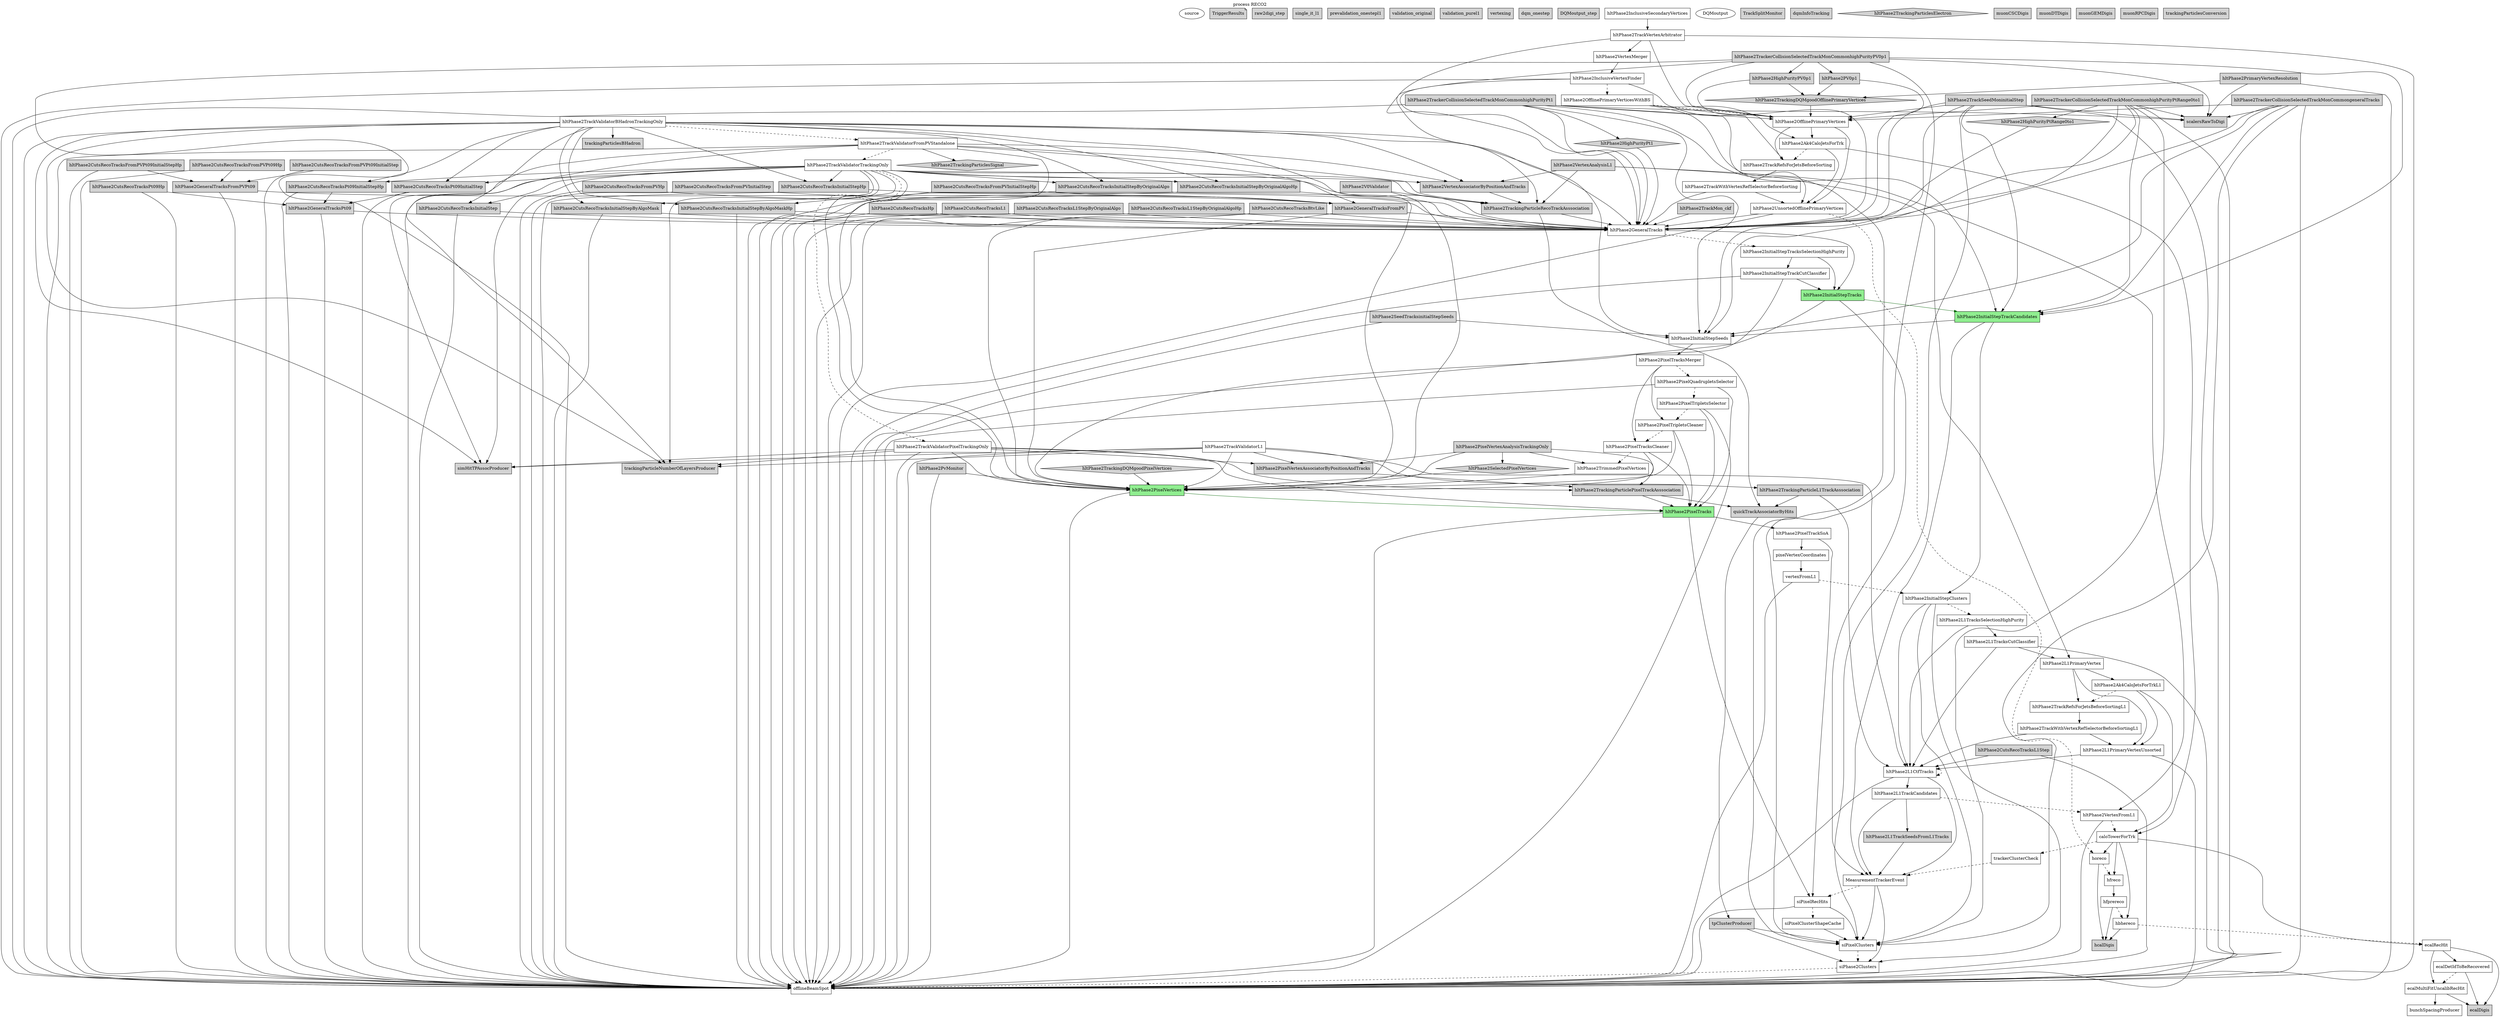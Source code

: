 digraph RECO2 {
graph [
label="process RECO2", labelloc=top];
0[color=black, fillcolor=white, label=source, shape=oval, style=filled, tooltip=PoolSource];
1[color=black, fillcolor=lightgrey, label=TriggerResults, shape=note, style=filled, tooltip=TriggerResultInserter];
2[color=black, fillcolor=lightgrey, label=raw2digi_step, shape=box, style=filled, tooltip=PathStatusInserter];
3[color=black, fillcolor=lightgrey, label=single_it_l1, shape=box, style=filled, tooltip=PathStatusInserter];
4[color=black, fillcolor=lightgrey, label=prevalidation_onestepl1, shape=box, style=filled, tooltip=PathStatusInserter];
5[color=black, fillcolor=lightgrey, label=validation_original, shape=box, style=filled, tooltip=PathStatusInserter];
6[color=black, fillcolor=lightgrey, label=validation_purel1, shape=box, style=filled, tooltip=PathStatusInserter];
7[color=black, fillcolor=lightgrey, label=vertexing, shape=box, style=filled, tooltip=PathStatusInserter];
8[color=black, fillcolor=lightgrey, label=dqm_onestep, shape=box, style=filled, tooltip=EndPathStatusInserter];
9[color=black, fillcolor=lightgrey, label=DQMoutput_step, shape=box, style=filled, tooltip=EndPathStatusInserter];
10[color=black, fillcolor=white, label=offlineBeamSpot, shape=box, style=filled, tooltip=BeamSpotProducer];
11[color=black, fillcolor=white, label=siPhase2Clusters, shape=box, style=filled, tooltip=Phase2TrackerClusterizer];
12[color=black, fillcolor=white, label=siPixelClusters, shape=box, style=filled, tooltip=SiPixelClusterProducer];
13[color=black, fillcolor=white, label=siPixelClusterShapeCache, shape=box, style=filled, tooltip=SiPixelClusterShapeCacheProducer];
14[color=black, fillcolor=white, label=siPixelRecHits, shape=box, style=filled, tooltip=SiPixelRecHitSoAFromLegacy];
15[color=black, fillcolor=white, label=MeasurementTrackerEvent, shape=box, style=filled, tooltip=MeasurementTrackerEventProducer];
16[color=black, fillcolor=white, label=trackerClusterCheck, shape=box, style=filled, tooltip=ClusterCheckerEDProducer];
17[color=black, fillcolor=white, label=caloTowerForTrk, shape=box, style=filled, tooltip=CaloTowersCreator];
18[color=black, fillcolor=white, label=hltPhase2VertexFromL1, shape=box, style=filled, tooltip=L1ToVertex];
19[color=black, fillcolor=white, label=hltPhase2L1TrackCandidates, shape=box, style=filled, tooltip=CkfTrackCandidateMaker];
20[color=black, fillcolor=white, label=hltPhase2L1CtfTracks, shape=box, style=filled, tooltip=TrackProducer];
21[color=black, fillcolor=white, label=hltPhase2L1PrimaryVertexUnsorted, shape=box, style=filled, tooltip=PrimaryVertexProducer];
22[color=black, fillcolor=white, label=hltPhase2TrackWithVertexRefSelectorBeforeSortingL1, shape=box, style=filled, tooltip=TrackWithVertexRefSelector];
23[color=black, fillcolor=white, label=hltPhase2TrackRefsForJetsBeforeSortingL1, shape=box, style=filled, tooltip=ChargedRefCandidateProducer];
24[color=black, fillcolor=white, label=hltPhase2Ak4CaloJetsForTrkL1, shape=box, style=filled, tooltip=FastjetJetProducer];
25[color=black, fillcolor=white, label=hltPhase2L1PrimaryVertex, shape=box, style=filled, tooltip=RecoChargedRefCandidatePrimaryVertexSorter];
26[color=black, fillcolor=white, label=hltPhase2L1TracksCutClassifier, shape=box, style=filled, tooltip=TrackCutClassifier];
27[color=black, fillcolor=white, label=hltPhase2L1TracksSelectionHighPurity, shape=box, style=filled, tooltip=TrackCollectionFilterCloner];
28[color=black, fillcolor=white, label=hltPhase2InitialStepClusters, shape=box, style=filled, tooltip=TrackClusterRemoverPhase2];
29[color=black, fillcolor=white, label=vertexFromL1, shape=box, style=filled, tooltip=L1ToVertex];
30[color=black, fillcolor=white, label=pixelVertexCoordinates, shape=box, style=filled, tooltip=PixelVertexCoordinates];
31[color=black, fillcolor=white, label=hltPhase2PixelTrackSoA, shape=box, style=filled, tooltip=CAHitNtupletCUDA];
32[color=black, fillcolor=lightgreen, label=hltPhase2PixelTracks, shape=box, style=filled, tooltip=PixelTrackProducerFromSoA];
33[color=black, fillcolor=lightgreen, label=hltPhase2PixelVertices, shape=box, style=filled, tooltip=PixelVertexProducer];
34[color=black, fillcolor=white, label=hltPhase2TrimmedPixelVertices, shape=box, style=filled, tooltip=PixelVertexCollectionTrimmer];
35[color=black, fillcolor=white, label=hltPhase2PixelTracksCleaner, shape=box, style=filled, tooltip=TrackWithVertexSelector];
36[color=black, fillcolor=white, label=hltPhase2PixelTripletsCleaner, shape=box, style=filled, tooltip=TrackWithVertexSelector];
37[color=black, fillcolor=white, label=hltPhase2PixelTripletsSelector, shape=box, style=filled, tooltip=RecoTrackViewRefSelector];
38[color=black, fillcolor=white, label=hltPhase2PixelQuadrupletsSelector, shape=box, style=filled, tooltip=RecoTrackViewRefSelector];
39[color=black, fillcolor=white, label=hltPhase2PixelTracksMerger, shape=box, style=filled, tooltip=TrackListMerger];
40[color=black, fillcolor=white, label=hltPhase2InitialStepSeeds, shape=box, style=filled, tooltip=SeedGeneratorFromProtoTracksEDProducer];
41[color=black, fillcolor=lightgreen, label=hltPhase2InitialStepTrackCandidates, shape=box, style=filled, tooltip=CkfTrackCandidateMaker];
42[color=black, fillcolor=lightgreen, label=hltPhase2InitialStepTracks, shape=box, style=filled, tooltip=TrackProducer];
43[color=black, fillcolor=white, label=hltPhase2InitialStepTrackCutClassifier, shape=box, style=filled, tooltip=TrackCutClassifier];
44[color=black, fillcolor=white, label=hltPhase2InitialStepTracksSelectionHighPurity, shape=box, style=filled, tooltip=TrackCollectionFilterCloner];
45[color=black, fillcolor=white, label=hltPhase2GeneralTracks, shape=box, style=filled, tooltip=TrackListMerger];
46[color=black, fillcolor=white, label=hltPhase2TrackValidatorPixelTrackingOnly, shape=box, style=filled, tooltip=MultiTrackValidator];
47[color=black, fillcolor=white, label=hltPhase2TrackValidatorTrackingOnly, shape=box, style=filled, tooltip=MultiTrackValidator];
48[color=black, fillcolor=white, label=hltPhase2TrackValidatorFromPVStandalone, shape=box, style=filled, tooltip=MultiTrackValidator];
49[color=black, fillcolor=white, label=hltPhase2TrackValidatorBHadronTrackingOnly, shape=box, style=filled, tooltip=MultiTrackValidator];
50[color=black, fillcolor=white, label=hltPhase2TrackValidatorL1, shape=box, style=filled, tooltip=MultiTrackValidator];
51[color=black, fillcolor=white, label=bunchSpacingProducer, shape=box, style=filled, tooltip=BunchSpacingProducer];
52[color=black, fillcolor=white, label=ecalMultiFitUncalibRecHit, shape=box, style=filled, tooltip=EcalUncalibRecHitProducer];
53[color=black, fillcolor=white, label=ecalDetIdToBeRecovered, shape=box, style=filled, tooltip=EcalDetIdToBeRecoveredProducer];
54[color=black, fillcolor=white, label=ecalRecHit, shape=box, style=filled, tooltip=EcalRecHitProducer];
55[color=black, fillcolor=white, label=hbhereco, shape=box, style=filled, tooltip=HBHEPhase1Reconstructor];
56[color=black, fillcolor=white, label=hfprereco, shape=box, style=filled, tooltip=HFPreReconstructor];
57[color=black, fillcolor=white, label=hfreco, shape=box, style=filled, tooltip=HFPhase1Reconstructor];
58[color=black, fillcolor=white, label=horeco, shape=box, style=filled, tooltip=HcalHitReconstructor];
59[color=black, fillcolor=white, label=hltPhase2UnsortedOfflinePrimaryVertices, shape=box, style=filled, tooltip=PrimaryVertexProducer];
60[color=black, fillcolor=white, label=hltPhase2TrackWithVertexRefSelectorBeforeSorting, shape=box, style=filled, tooltip=TrackWithVertexRefSelector];
61[color=black, fillcolor=white, label=hltPhase2TrackRefsForJetsBeforeSorting, shape=box, style=filled, tooltip=ChargedRefCandidateProducer];
62[color=black, fillcolor=white, label=hltPhase2Ak4CaloJetsForTrk, shape=box, style=filled, tooltip=FastjetJetProducer];
63[color=black, fillcolor=white, label=hltPhase2OfflinePrimaryVertices, shape=box, style=filled, tooltip=RecoChargedRefCandidatePrimaryVertexSorter];
64[color=black, fillcolor=white, label=hltPhase2OfflinePrimaryVerticesWithBS, shape=box, style=filled, tooltip=RecoChargedRefCandidatePrimaryVertexSorter];
65[color=black, fillcolor=white, label=hltPhase2InclusiveVertexFinder, shape=box, style=filled, tooltip=InclusiveVertexFinder];
66[color=black, fillcolor=white, label=hltPhase2VertexMerger, shape=box, style=filled, tooltip=VertexMerger];
67[color=black, fillcolor=white, label=hltPhase2TrackVertexArbitrator, shape=box, style=filled, tooltip=TrackVertexArbitrator];
68[color=black, fillcolor=white, label=hltPhase2InclusiveSecondaryVertices, shape=box, style=filled, tooltip=VertexMerger];
69[color=black, fillcolor=white, label=DQMoutput, shape=oval, style=filled, tooltip=DQMRootOutputModule];
70[color=black, fillcolor=lightgrey, label=TrackSplitMonitor, shape=box, style=filled, tooltip=TrackSplittingMonitor];
71[color=black, fillcolor=lightgrey, label=dqmInfoTracking, shape=box, style=filled, tooltip=DQMEventInfo];
72[color=black, fillcolor=lightgrey, label=ecalDigis, shape=box, style=filled, tooltip=EcalRawToDigi];
73[color=black, fillcolor=lightgrey, label=hcalDigis, shape=box, style=filled, tooltip=HcalRawToDigi];
74[color=black, fillcolor=lightgrey, label=hltPhase2CutsRecoTracksBtvLike, shape=box, style=filled, tooltip=RecoTrackViewRefSelector];
75[color=black, fillcolor=lightgrey, label=hltPhase2CutsRecoTracksFromPVHp, shape=box, style=filled, tooltip=RecoTrackViewRefSelector];
76[color=black, fillcolor=lightgrey, label=hltPhase2CutsRecoTracksFromPVInitialStep, shape=box, style=filled, tooltip=RecoTrackViewRefSelector];
77[color=black, fillcolor=lightgrey, label=hltPhase2CutsRecoTracksFromPVInitialStepHp, shape=box, style=filled, tooltip=RecoTrackViewRefSelector];
78[color=black, fillcolor=lightgrey, label=hltPhase2CutsRecoTracksFromPVPt09Hp, shape=box, style=filled, tooltip=RecoTrackViewRefSelector];
79[color=black, fillcolor=lightgrey, label=hltPhase2CutsRecoTracksFromPVPt09InitialStep, shape=box, style=filled, tooltip=RecoTrackViewRefSelector];
80[color=black, fillcolor=lightgrey, label=hltPhase2CutsRecoTracksFromPVPt09InitialStepHp, shape=box, style=filled, tooltip=RecoTrackViewRefSelector];
81[color=black, fillcolor=lightgrey, label=hltPhase2CutsRecoTracksHp, shape=box, style=filled, tooltip=RecoTrackViewRefSelector];
82[color=black, fillcolor=lightgrey, label=hltPhase2CutsRecoTracksInitialStep, shape=box, style=filled, tooltip=RecoTrackViewRefSelector];
83[color=black, fillcolor=lightgrey, label=hltPhase2CutsRecoTracksInitialStepByAlgoMask, shape=box, style=filled, tooltip=RecoTrackViewRefSelector];
84[color=black, fillcolor=lightgrey, label=hltPhase2CutsRecoTracksInitialStepByAlgoMaskHp, shape=box, style=filled, tooltip=RecoTrackViewRefSelector];
85[color=black, fillcolor=lightgrey, label=hltPhase2CutsRecoTracksInitialStepByOriginalAlgo, shape=box, style=filled, tooltip=RecoTrackViewRefSelector];
86[color=black, fillcolor=lightgrey, label=hltPhase2CutsRecoTracksInitialStepByOriginalAlgoHp, shape=box, style=filled, tooltip=RecoTrackViewRefSelector];
87[color=black, fillcolor=lightgrey, label=hltPhase2CutsRecoTracksInitialStepHp, shape=box, style=filled, tooltip=RecoTrackViewRefSelector];
88[color=black, fillcolor=lightgrey, label=hltPhase2CutsRecoTracksL1, shape=box, style=filled, tooltip=RecoTrackViewRefSelector];
89[color=black, fillcolor=lightgrey, label=hltPhase2CutsRecoTracksL1Step, shape=box, style=filled, tooltip=RecoTrackViewRefSelector];
90[color=black, fillcolor=lightgrey, label=hltPhase2CutsRecoTracksL1StepByOriginalAlgo, shape=box, style=filled, tooltip=RecoTrackViewRefSelector];
91[color=black, fillcolor=lightgrey, label=hltPhase2CutsRecoTracksL1StepByOriginalAlgoHp, shape=box, style=filled, tooltip=RecoTrackViewRefSelector];
92[color=black, fillcolor=lightgrey, label=hltPhase2CutsRecoTracksPt09Hp, shape=box, style=filled, tooltip=RecoTrackViewRefSelector];
93[color=black, fillcolor=lightgrey, label=hltPhase2CutsRecoTracksPt09InitialStep, shape=box, style=filled, tooltip=RecoTrackViewRefSelector];
94[color=black, fillcolor=lightgrey, label=hltPhase2CutsRecoTracksPt09InitialStepHp, shape=box, style=filled, tooltip=RecoTrackViewRefSelector];
95[color=black, fillcolor=lightgrey, label=hltPhase2GeneralTracksFromPV, shape=box, style=filled, tooltip=TrackWithVertexRefSelector];
96[color=black, fillcolor=lightgrey, label=hltPhase2GeneralTracksFromPVPt09, shape=box, style=filled, tooltip=RecoTrackViewRefSelector];
97[color=black, fillcolor=lightgrey, label=hltPhase2GeneralTracksPt09, shape=box, style=filled, tooltip=RecoTrackViewRefSelector];
98[color=black, fillcolor=lightgrey, label=hltPhase2HighPurityPV0p1, shape=box, style=filled, tooltip=TrackWithVertexSelector];
99[color=black, fillcolor=lightgrey, label=hltPhase2HighPurityPt1, shape=diamond, style=filled, tooltip=TrackSelector];
100[color=black, fillcolor=lightgrey, label=hltPhase2HighPurityPtRange0to1, shape=diamond, style=filled, tooltip=TrackSelector];
101[color=black, fillcolor=lightgrey, label=hltPhase2L1TrackSeedsFromL1Tracks, shape=box, style=filled, tooltip=SeedGeneratorFromL1TTracksEDProducer];
102[color=black, fillcolor=lightgrey, label=hltPhase2PV0p1, shape=box, style=filled, tooltip=TrackWithVertexSelector];
103[color=black, fillcolor=lightgrey, label=hltPhase2PixelVertexAnalysisTrackingOnly, shape=box, style=filled, tooltip=PrimaryVertexAnalyzer4PUSlimmed];
104[color=black, fillcolor=lightgrey, label=hltPhase2PixelVertexAssociatorByPositionAndTracks, shape=box, style=filled, tooltip=VertexAssociatorByPositionAndTracksProducer];
105[color=black, fillcolor=lightgrey, label=hltPhase2PrimaryVertexResolution, shape=box, style=filled, tooltip=PrimaryVertexResolution];
106[color=black, fillcolor=lightgrey, label=hltPhase2PvMonitor, shape=box, style=filled, tooltip=PrimaryVertexMonitor];
107[color=black, fillcolor=lightgrey, label=hltPhase2SeedTracksinitialStepSeeds, shape=box, style=filled, tooltip=TrackFromSeedProducer];
108[color=black, fillcolor=lightgrey, label=hltPhase2SelectedPixelVertices, shape=diamond, style=filled, tooltip=VertexSelector];
109[color=black, fillcolor=lightgrey, label=hltPhase2TrackMon_ckf, shape=box, style=filled, tooltip=TrackEfficiencyMonitor];
110[color=black, fillcolor=lightgrey, label=hltPhase2TrackSeedMoninitialStep, shape=box, style=filled, tooltip=TrackingMonitor];
111[color=black, fillcolor=lightgrey, label=hltPhase2TrackerCollisionSelectedTrackMonCommongeneralTracks, shape=box, style=filled, tooltip=TrackingMonitor];
112[color=black, fillcolor=lightgrey, label=hltPhase2TrackerCollisionSelectedTrackMonCommonhighPurityPV0p1, shape=box, style=filled, tooltip=TrackingMonitor];
113[color=black, fillcolor=lightgrey, label=hltPhase2TrackerCollisionSelectedTrackMonCommonhighPurityPt1, shape=box, style=filled, tooltip=TrackingMonitor];
114[color=black, fillcolor=lightgrey, label=hltPhase2TrackerCollisionSelectedTrackMonCommonhighPurityPtRange0to1, shape=box, style=filled, tooltip=TrackingMonitor];
115[color=black, fillcolor=lightgrey, label=hltPhase2TrackingDQMgoodOfflinePrimaryVertices, shape=diamond, style=filled, tooltip=VertexSelector];
116[color=black, fillcolor=lightgrey, label=hltPhase2TrackingDQMgoodPixelVertices, shape=diamond, style=filled, tooltip=VertexSelector];
117[color=black, fillcolor=lightgrey, label=hltPhase2TrackingParticleL1TrackAsssociation, shape=box, style=filled, tooltip=TrackAssociatorEDProducer];
118[color=black, fillcolor=lightgrey, label=hltPhase2TrackingParticlePixelTrackAsssociation, shape=box, style=filled, tooltip=TrackAssociatorEDProducer];
119[color=black, fillcolor=lightgrey, label=hltPhase2TrackingParticleRecoTrackAsssociation, shape=box, style=filled, tooltip=TrackAssociatorEDProducer];
120[color=black, fillcolor=lightgrey, label=hltPhase2TrackingParticlesElectron, shape=diamond, style=filled, tooltip=TrackingParticleRefSelector];
121[color=black, fillcolor=lightgrey, label=hltPhase2TrackingParticlesSignal, shape=diamond, style=filled, tooltip=TrackingParticleRefSelector];
122[color=black, fillcolor=lightgrey, label=hltPhase2V0Validator, shape=box, style=filled, tooltip=V0Validator];
123[color=black, fillcolor=lightgrey, label=hltPhase2VertexAnalysisL1, shape=box, style=filled, tooltip=PrimaryVertexAnalyzer4PUSlimmed];
124[color=black, fillcolor=lightgrey, label=hltPhase2VertexAssociatorByPositionAndTracks, shape=box, style=filled, tooltip=VertexAssociatorByPositionAndTracksProducer];
125[color=black, fillcolor=lightgrey, label=muonCSCDigis, shape=box, style=filled, tooltip=CSCDCCUnpacker];
126[color=black, fillcolor=lightgrey, label=muonDTDigis, shape=box, style=filled, tooltip=DTuROSRawToDigi];
127[color=black, fillcolor=lightgrey, label=muonGEMDigis, shape=box, style=filled, tooltip=GEMRawToDigiModule];
128[color=black, fillcolor=lightgrey, label=muonRPCDigis, shape=box, style=filled, tooltip=RPCUnpackingModule];
129[color=black, fillcolor=lightgrey, label=quickTrackAssociatorByHits, shape=box, style=filled, tooltip=QuickTrackAssociatorByHitsProducer];
130[color=black, fillcolor=lightgrey, label=scalersRawToDigi, shape=box, style=filled, tooltip=ScalersRawToDigi];
131[color=black, fillcolor=lightgrey, label=simHitTPAssocProducer, shape=box, style=filled, tooltip=SimHitTPAssociationProducer];
132[color=black, fillcolor=lightgrey, label=tpClusterProducer, shape=box, style=filled, tooltip=ClusterTPAssociationProducer];
133[color=black, fillcolor=lightgrey, label=trackingParticleNumberOfLayersProducer, shape=box, style=filled, tooltip=TrackingParticleNumberOfLayersProducer];
134[color=black, fillcolor=lightgrey, label=trackingParticlesBHadron, shape=box, style=filled, tooltip=TrackingParticleBHadronRefSelector];
135[color=black, fillcolor=lightgrey, label=trackingParticlesConversion, shape=box, style=filled, tooltip=TrackingParticleConversionRefSelector];
11 -> 10[style=dashed];
12 -> 11[style=dashed];
13 -> 12;
14 -> 10;
14 -> 12;
14 -> 13[style=dashed];
15 -> 12;
15 -> 11;
15 -> 14[style=dashed];
16 -> 15[style=dashed];
17 -> 55;
17 -> 58;
17 -> 57;
17 -> 54;
17 -> 16[style=dashed];
18 -> 10;
18 -> 17[style=dashed];
19 -> 15;
19 -> 101;
19 -> 18[style=dashed];
20 -> 15;
20 -> 10;
20 -> 19;
20 -> 20[style=dashed];
21 -> 20;
21 -> 10;
22 -> 20;
22 -> 21;
23 -> 22;
24 -> 21;
24 -> 17;
24 -> 23[style=dashed];
25 -> 23;
25 -> 21;
25 -> 24;
26 -> 20;
26 -> 10;
26 -> 25;
27 -> 20;
27 -> 26;
28 -> 20;
28 -> 12;
28 -> 11;
28 -> 27[style=dashed];
29 -> 10;
29 -> 28[style=dashed];
30 -> 29;
31 -> 14;
31 -> 30;
32 -> 10;
32 -> 31;
32 -> 14;
33 -> 32[color=darkgreen];
33 -> 10;
34 -> 33;
35 -> 32;
35 -> 33;
35 -> 34[style=dashed];
36 -> 32;
36 -> 33;
36 -> 35[style=dashed];
37 -> 32;
37 -> 10;
37 -> 36[style=dashed];
38 -> 32;
38 -> 10;
38 -> 37[style=dashed];
39 -> 35;
39 -> 36;
39 -> 38[style=dashed];
40 -> 39;
41 -> 15;
41 -> 40;
41 -> 28;
42 -> 15;
42 -> 10;
42 -> 41[color=darkgreen];
43 -> 42;
43 -> 10;
43 -> 33;
44 -> 42;
44 -> 43;
45 -> 42;
45 -> 44[style=dashed];
46 -> 32;
46 -> 10;
46 -> 133;
46 -> 33;
46 -> 104;
46 -> 131;
46 -> 118;
47 -> 45;
47 -> 82;
47 -> 87;
47 -> 85;
47 -> 86;
47 -> 83;
47 -> 84;
47 -> 93;
47 -> 94;
47 -> 10;
47 -> 133;
47 -> 33;
47 -> 124;
47 -> 131;
47 -> 119;
47 -> 46[style=dashed];
48 -> 121;
48 -> 95;
48 -> 10;
48 -> 133;
48 -> 33;
48 -> 124;
48 -> 131;
48 -> 119;
48 -> 47[style=dashed];
49 -> 134;
49 -> 45;
49 -> 82;
49 -> 87;
49 -> 85;
49 -> 86;
49 -> 83;
49 -> 84;
49 -> 93;
49 -> 94;
49 -> 10;
49 -> 133;
49 -> 33;
49 -> 124;
49 -> 131;
49 -> 119;
49 -> 48[style=dashed];
50 -> 20;
50 -> 10;
50 -> 133;
50 -> 33;
50 -> 104;
50 -> 131;
50 -> 117;
52 -> 72;
52 -> 51;
53 -> 72;
53 -> 52[style=dashed];
54 -> 52;
54 -> 53;
54 -> 72;
55 -> 73;
55 -> 54[style=dashed];
56 -> 73;
56 -> 55[style=dashed];
57 -> 56;
58 -> 73;
58 -> 57[style=dashed];
59 -> 45;
59 -> 10;
59 -> 58[style=dashed];
60 -> 45;
60 -> 59;
61 -> 60;
62 -> 59;
62 -> 17;
62 -> 61[style=dashed];
63 -> 61;
63 -> 59;
63 -> 62;
64 -> 61;
64 -> 59;
64 -> 62;
64 -> 63[style=dashed];
65 -> 10;
65 -> 63;
65 -> 45;
65 -> 64[style=dashed];
66 -> 65;
67 -> 63;
67 -> 66;
67 -> 10;
67 -> 45;
68 -> 67;
74 -> 45;
74 -> 10;
74 -> 33;
75 -> 95;
75 -> 10;
76 -> 95;
76 -> 10;
77 -> 95;
77 -> 10;
78 -> 96;
78 -> 10;
79 -> 96;
79 -> 10;
80 -> 96;
80 -> 10;
81 -> 45;
81 -> 10;
82 -> 45;
82 -> 10;
83 -> 45;
83 -> 10;
84 -> 45;
84 -> 10;
85 -> 45;
85 -> 10;
86 -> 45;
86 -> 10;
87 -> 45;
87 -> 10;
88 -> 45;
88 -> 10;
89 -> 20;
89 -> 10;
90 -> 45;
90 -> 10;
91 -> 45;
91 -> 10;
92 -> 97;
92 -> 10;
93 -> 97;
93 -> 10;
94 -> 97;
94 -> 10;
95 -> 45;
95 -> 33;
96 -> 95;
96 -> 10;
97 -> 45;
97 -> 10;
98 -> 45;
98 -> 115;
99 -> 45;
100 -> 45;
101 -> 15;
102 -> 45;
102 -> 115;
103 -> 118;
103 -> 104;
103 -> 33;
103 -> 108;
103 -> 34;
104 -> 118;
105 -> 115;
105 -> 10;
105 -> 130;
106 -> 33;
106 -> 10;
107 -> 40;
107 -> 10;
108 -> 33;
109 -> 45;
110 -> 10;
110 -> 63;
110 -> 130;
110 -> 45;
110 -> 41;
110 -> 40;
110 -> 12;
111 -> 130;
111 -> 10;
111 -> 63;
111 -> 45;
111 -> 41;
111 -> 40;
111 -> 12;
112 -> 130;
112 -> 10;
112 -> 63;
112 -> 102;
112 -> 98;
112 -> 41;
112 -> 40;
112 -> 12;
113 -> 130;
113 -> 10;
113 -> 63;
113 -> 45;
113 -> 99;
113 -> 41;
113 -> 40;
113 -> 12;
114 -> 130;
114 -> 10;
114 -> 63;
114 -> 45;
114 -> 100;
114 -> 41;
114 -> 40;
114 -> 12;
115 -> 63;
116 -> 33;
117 -> 20;
117 -> 129;
118 -> 32;
118 -> 129;
119 -> 45;
119 -> 129;
122 -> 119;
122 -> 33;
123 -> 119;
123 -> 124;
123 -> 25;
123 -> 18;
124 -> 119;
129 -> 132;
132 -> 12;
132 -> 11;
}
